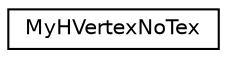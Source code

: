 digraph "クラス階層図"
{
 // LATEX_PDF_SIZE
  edge [fontname="Helvetica",fontsize="10",labelfontname="Helvetica",labelfontsize="10"];
  node [fontname="Helvetica",fontsize="10",shape=record];
  rankdir="LR";
  Node0 [label="MyHVertexNoTex",height=0.2,width=0.4,color="black", fillcolor="white", style="filled",URL="$struct_my_h_vertex_no_tex.html",tooltip=" "];
}
